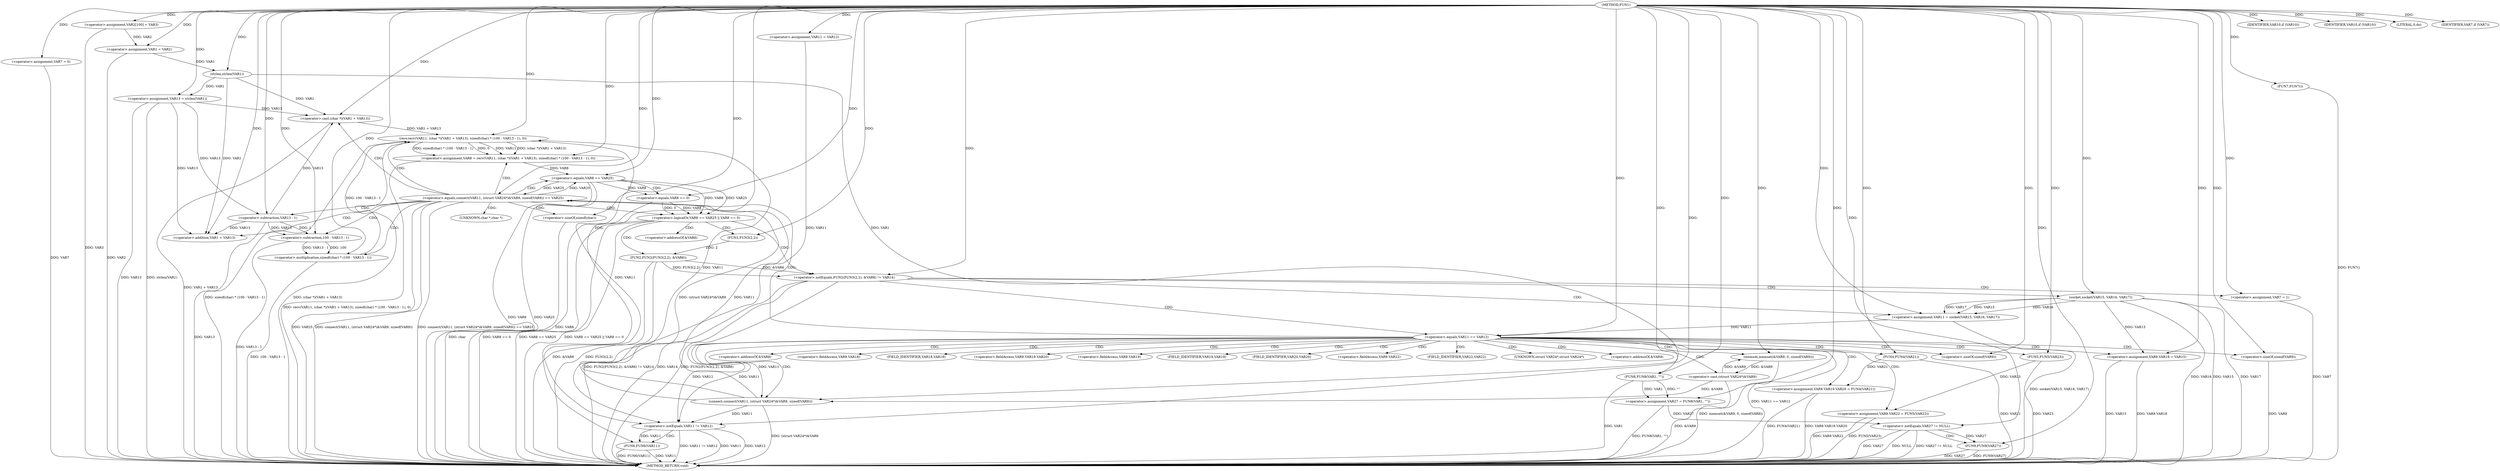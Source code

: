 digraph FUN1 {  
"1000100" [label = "(METHOD,FUN1)" ]
"1000256" [label = "(METHOD_RETURN,void)" ]
"1000104" [label = "(<operator>.assignment,VAR2[100] = VAR3)" ]
"1000107" [label = "(<operator>.assignment,VAR1 = VAR2)" ]
"1000115" [label = "(<operator>.assignment,VAR7 = 0)" ]
"1000122" [label = "(<operator>.assignment,VAR11 = VAR12)" ]
"1000126" [label = "(<operator>.assignment,VAR13 = strlen(VAR1))" ]
"1000128" [label = "(strlen,strlen(VAR1))" ]
"1000133" [label = "(<operator>.notEquals,FUN2(FUN3(2,2), &VAR6) != VAR14)" ]
"1000134" [label = "(FUN2,FUN2(FUN3(2,2), &VAR6))" ]
"1000135" [label = "(FUN3,FUN3(2,2))" ]
"1000143" [label = "(<operator>.assignment,VAR7 = 1)" ]
"1000146" [label = "(<operator>.assignment,VAR11 = socket(VAR15, VAR16, VAR17))" ]
"1000148" [label = "(socket,socket(VAR15, VAR16, VAR17))" ]
"1000153" [label = "(<operator>.equals,VAR11 == VAR12)" ]
"1000158" [label = "(memset,memset(&VAR9, 0, sizeof(VAR9)))" ]
"1000162" [label = "(<operator>.sizeOf,sizeof(VAR9))" ]
"1000164" [label = "(<operator>.assignment,VAR9.VAR18 = VAR15)" ]
"1000169" [label = "(<operator>.assignment,VAR9.VAR19.VAR20 = FUN4(VAR21))" ]
"1000175" [label = "(FUN4,FUN4(VAR21))" ]
"1000177" [label = "(<operator>.assignment,VAR9.VAR22 = FUN5(VAR23))" ]
"1000181" [label = "(FUN5,FUN5(VAR23))" ]
"1000184" [label = "(<operator>.equals,connect(VAR11, (struct VAR24*)&VAR9, sizeof(VAR9)) == VAR25)" ]
"1000185" [label = "(connect,connect(VAR11, (struct VAR24*)&VAR9, sizeof(VAR9)))" ]
"1000187" [label = "(<operator>.cast,(struct VAR24*)&VAR9)" ]
"1000191" [label = "(<operator>.sizeOf,sizeof(VAR9))" ]
"1000196" [label = "(<operator>.assignment,VAR8 = recv(VAR11, (char *)(VAR1 + VAR13), sizeof(char) * (100 - VAR13 - 1), 0))" ]
"1000198" [label = "(recv,recv(VAR11, (char *)(VAR1 + VAR13), sizeof(char) * (100 - VAR13 - 1), 0))" ]
"1000200" [label = "(<operator>.cast,(char *)(VAR1 + VAR13))" ]
"1000202" [label = "(<operator>.addition,VAR1 + VAR13)" ]
"1000205" [label = "(<operator>.multiplication,sizeof(char) * (100 - VAR13 - 1))" ]
"1000206" [label = "(<operator>.sizeOf,sizeof(char))" ]
"1000208" [label = "(<operator>.subtraction,100 - VAR13 - 1)" ]
"1000210" [label = "(<operator>.subtraction,VAR13 - 1)" ]
"1000215" [label = "(<operator>.logicalOr,VAR8 == VAR25 || VAR8 == 0)" ]
"1000216" [label = "(<operator>.equals,VAR8 == VAR25)" ]
"1000219" [label = "(<operator>.equals,VAR8 == 0)" ]
"1000225" [label = "(IDENTIFIER,VAR10,if (VAR10))" ]
"1000228" [label = "(IDENTIFIER,VAR10,if (VAR10))" ]
"1000230" [label = "(LITERAL,0,do)" ]
"1000232" [label = "(<operator>.notEquals,VAR11 != VAR12)" ]
"1000236" [label = "(FUN6,FUN6(VAR11))" ]
"1000239" [label = "(IDENTIFIER,VAR7,if (VAR7))" ]
"1000241" [label = "(FUN7,FUN7())" ]
"1000244" [label = "(<operator>.assignment,VAR27 = FUN8(VAR1, \"\"))" ]
"1000246" [label = "(FUN8,FUN8(VAR1, \"\"))" ]
"1000250" [label = "(<operator>.notEquals,VAR27 != NULL)" ]
"1000254" [label = "(FUN9,FUN9(VAR27))" ]
"1000138" [label = "(<operator>.addressOf,&VAR6)" ]
"1000159" [label = "(<operator>.addressOf,&VAR9)" ]
"1000165" [label = "(<operator>.fieldAccess,VAR9.VAR18)" ]
"1000167" [label = "(FIELD_IDENTIFIER,VAR18,VAR18)" ]
"1000170" [label = "(<operator>.fieldAccess,VAR9.VAR19.VAR20)" ]
"1000171" [label = "(<operator>.fieldAccess,VAR9.VAR19)" ]
"1000173" [label = "(FIELD_IDENTIFIER,VAR19,VAR19)" ]
"1000174" [label = "(FIELD_IDENTIFIER,VAR20,VAR20)" ]
"1000178" [label = "(<operator>.fieldAccess,VAR9.VAR22)" ]
"1000180" [label = "(FIELD_IDENTIFIER,VAR22,VAR22)" ]
"1000188" [label = "(UNKNOWN,struct VAR24*,struct VAR24*)" ]
"1000189" [label = "(<operator>.addressOf,&VAR9)" ]
"1000201" [label = "(UNKNOWN,char *,char *)" ]
  "1000185" -> "1000256"  [ label = "DDG: (struct VAR24*)&VAR9"] 
  "1000250" -> "1000256"  [ label = "DDG: VAR27"] 
  "1000236" -> "1000256"  [ label = "DDG: VAR11"] 
  "1000184" -> "1000256"  [ label = "DDG: connect(VAR11, (struct VAR24*)&VAR9, sizeof(VAR9))"] 
  "1000215" -> "1000256"  [ label = "DDG: VAR8 == 0"] 
  "1000177" -> "1000256"  [ label = "DDG: FUN5(VAR23)"] 
  "1000133" -> "1000256"  [ label = "DDG: FUN2(FUN3(2,2), &VAR6) != VAR14"] 
  "1000232" -> "1000256"  [ label = "DDG: VAR11 != VAR12"] 
  "1000198" -> "1000256"  [ label = "DDG: sizeof(char) * (100 - VAR13 - 1)"] 
  "1000181" -> "1000256"  [ label = "DDG: VAR23"] 
  "1000177" -> "1000256"  [ label = "DDG: VAR9.VAR22"] 
  "1000164" -> "1000256"  [ label = "DDG: VAR15"] 
  "1000208" -> "1000256"  [ label = "DDG: VAR13 - 1"] 
  "1000236" -> "1000256"  [ label = "DDG: FUN6(VAR11)"] 
  "1000148" -> "1000256"  [ label = "DDG: VAR17"] 
  "1000232" -> "1000256"  [ label = "DDG: VAR11"] 
  "1000198" -> "1000256"  [ label = "DDG: (char *)(VAR1 + VAR13)"] 
  "1000215" -> "1000256"  [ label = "DDG: VAR8 == VAR25"] 
  "1000254" -> "1000256"  [ label = "DDG: VAR27"] 
  "1000216" -> "1000256"  [ label = "DDG: VAR8"] 
  "1000254" -> "1000256"  [ label = "DDG: FUN9(VAR27)"] 
  "1000187" -> "1000256"  [ label = "DDG: &VAR9"] 
  "1000133" -> "1000256"  [ label = "DDG: VAR14"] 
  "1000184" -> "1000256"  [ label = "DDG: connect(VAR11, (struct VAR24*)&VAR9, sizeof(VAR9)) == VAR25"] 
  "1000250" -> "1000256"  [ label = "DDG: NULL"] 
  "1000158" -> "1000256"  [ label = "DDG: memset(&VAR9, 0, sizeof(VAR9))"] 
  "1000143" -> "1000256"  [ label = "DDG: VAR7"] 
  "1000133" -> "1000256"  [ label = "DDG: FUN2(FUN3(2,2), &VAR6)"] 
  "1000216" -> "1000256"  [ label = "DDG: VAR25"] 
  "1000205" -> "1000256"  [ label = "DDG: 100 - VAR13 - 1"] 
  "1000148" -> "1000256"  [ label = "DDG: VAR15"] 
  "1000146" -> "1000256"  [ label = "DDG: socket(VAR15, VAR16, VAR17)"] 
  "1000175" -> "1000256"  [ label = "DDG: VAR21"] 
  "1000206" -> "1000256"  [ label = "DDG: char"] 
  "1000126" -> "1000256"  [ label = "DDG: VAR13"] 
  "1000153" -> "1000256"  [ label = "DDG: VAR11 == VAR12"] 
  "1000134" -> "1000256"  [ label = "DDG: FUN3(2,2)"] 
  "1000184" -> "1000256"  [ label = "DDG: VAR25"] 
  "1000210" -> "1000256"  [ label = "DDG: VAR13"] 
  "1000232" -> "1000256"  [ label = "DDG: VAR12"] 
  "1000219" -> "1000256"  [ label = "DDG: VAR8"] 
  "1000215" -> "1000256"  [ label = "DDG: VAR8 == VAR25 || VAR8 == 0"] 
  "1000169" -> "1000256"  [ label = "DDG: VAR9.VAR19.VAR20"] 
  "1000148" -> "1000256"  [ label = "DDG: VAR16"] 
  "1000126" -> "1000256"  [ label = "DDG: strlen(VAR1)"] 
  "1000250" -> "1000256"  [ label = "DDG: VAR27 != NULL"] 
  "1000134" -> "1000256"  [ label = "DDG: &VAR6"] 
  "1000244" -> "1000256"  [ label = "DDG: FUN8(VAR1, \"\")"] 
  "1000241" -> "1000256"  [ label = "DDG: FUN7()"] 
  "1000115" -> "1000256"  [ label = "DDG: VAR7"] 
  "1000191" -> "1000256"  [ label = "DDG: VAR9"] 
  "1000104" -> "1000256"  [ label = "DDG: VAR3"] 
  "1000169" -> "1000256"  [ label = "DDG: FUN4(VAR21)"] 
  "1000107" -> "1000256"  [ label = "DDG: VAR2"] 
  "1000246" -> "1000256"  [ label = "DDG: VAR1"] 
  "1000200" -> "1000256"  [ label = "DDG: VAR1 + VAR13"] 
  "1000196" -> "1000256"  [ label = "DDG: recv(VAR11, (char *)(VAR1 + VAR13), sizeof(char) * (100 - VAR13 - 1), 0)"] 
  "1000164" -> "1000256"  [ label = "DDG: VAR9.VAR18"] 
  "1000100" -> "1000104"  [ label = "DDG: "] 
  "1000104" -> "1000107"  [ label = "DDG: VAR2"] 
  "1000100" -> "1000107"  [ label = "DDG: "] 
  "1000100" -> "1000115"  [ label = "DDG: "] 
  "1000100" -> "1000122"  [ label = "DDG: "] 
  "1000128" -> "1000126"  [ label = "DDG: VAR1"] 
  "1000100" -> "1000126"  [ label = "DDG: "] 
  "1000107" -> "1000128"  [ label = "DDG: VAR1"] 
  "1000100" -> "1000128"  [ label = "DDG: "] 
  "1000134" -> "1000133"  [ label = "DDG: FUN3(2,2)"] 
  "1000134" -> "1000133"  [ label = "DDG: &VAR6"] 
  "1000135" -> "1000134"  [ label = "DDG: 2"] 
  "1000100" -> "1000135"  [ label = "DDG: "] 
  "1000100" -> "1000133"  [ label = "DDG: "] 
  "1000100" -> "1000143"  [ label = "DDG: "] 
  "1000148" -> "1000146"  [ label = "DDG: VAR15"] 
  "1000148" -> "1000146"  [ label = "DDG: VAR16"] 
  "1000148" -> "1000146"  [ label = "DDG: VAR17"] 
  "1000100" -> "1000146"  [ label = "DDG: "] 
  "1000100" -> "1000148"  [ label = "DDG: "] 
  "1000146" -> "1000153"  [ label = "DDG: VAR11"] 
  "1000100" -> "1000153"  [ label = "DDG: "] 
  "1000187" -> "1000158"  [ label = "DDG: &VAR9"] 
  "1000100" -> "1000158"  [ label = "DDG: "] 
  "1000100" -> "1000162"  [ label = "DDG: "] 
  "1000148" -> "1000164"  [ label = "DDG: VAR15"] 
  "1000100" -> "1000164"  [ label = "DDG: "] 
  "1000175" -> "1000169"  [ label = "DDG: VAR21"] 
  "1000100" -> "1000175"  [ label = "DDG: "] 
  "1000181" -> "1000177"  [ label = "DDG: VAR23"] 
  "1000100" -> "1000181"  [ label = "DDG: "] 
  "1000185" -> "1000184"  [ label = "DDG: VAR11"] 
  "1000185" -> "1000184"  [ label = "DDG: (struct VAR24*)&VAR9"] 
  "1000153" -> "1000185"  [ label = "DDG: VAR11"] 
  "1000100" -> "1000185"  [ label = "DDG: "] 
  "1000187" -> "1000185"  [ label = "DDG: &VAR9"] 
  "1000158" -> "1000187"  [ label = "DDG: &VAR9"] 
  "1000100" -> "1000191"  [ label = "DDG: "] 
  "1000216" -> "1000184"  [ label = "DDG: VAR25"] 
  "1000100" -> "1000184"  [ label = "DDG: "] 
  "1000198" -> "1000196"  [ label = "DDG: VAR11"] 
  "1000198" -> "1000196"  [ label = "DDG: (char *)(VAR1 + VAR13)"] 
  "1000198" -> "1000196"  [ label = "DDG: sizeof(char) * (100 - VAR13 - 1)"] 
  "1000198" -> "1000196"  [ label = "DDG: 0"] 
  "1000100" -> "1000196"  [ label = "DDG: "] 
  "1000185" -> "1000198"  [ label = "DDG: VAR11"] 
  "1000100" -> "1000198"  [ label = "DDG: "] 
  "1000200" -> "1000198"  [ label = "DDG: VAR1 + VAR13"] 
  "1000128" -> "1000200"  [ label = "DDG: VAR1"] 
  "1000100" -> "1000200"  [ label = "DDG: "] 
  "1000126" -> "1000200"  [ label = "DDG: VAR13"] 
  "1000210" -> "1000200"  [ label = "DDG: VAR13"] 
  "1000128" -> "1000202"  [ label = "DDG: VAR1"] 
  "1000100" -> "1000202"  [ label = "DDG: "] 
  "1000126" -> "1000202"  [ label = "DDG: VAR13"] 
  "1000210" -> "1000202"  [ label = "DDG: VAR13"] 
  "1000205" -> "1000198"  [ label = "DDG: 100 - VAR13 - 1"] 
  "1000100" -> "1000205"  [ label = "DDG: "] 
  "1000100" -> "1000206"  [ label = "DDG: "] 
  "1000208" -> "1000205"  [ label = "DDG: 100"] 
  "1000208" -> "1000205"  [ label = "DDG: VAR13 - 1"] 
  "1000100" -> "1000208"  [ label = "DDG: "] 
  "1000210" -> "1000208"  [ label = "DDG: VAR13"] 
  "1000210" -> "1000208"  [ label = "DDG: 1"] 
  "1000100" -> "1000210"  [ label = "DDG: "] 
  "1000126" -> "1000210"  [ label = "DDG: VAR13"] 
  "1000216" -> "1000215"  [ label = "DDG: VAR8"] 
  "1000216" -> "1000215"  [ label = "DDG: VAR25"] 
  "1000196" -> "1000216"  [ label = "DDG: VAR8"] 
  "1000100" -> "1000216"  [ label = "DDG: "] 
  "1000184" -> "1000216"  [ label = "DDG: VAR25"] 
  "1000219" -> "1000215"  [ label = "DDG: VAR8"] 
  "1000219" -> "1000215"  [ label = "DDG: 0"] 
  "1000216" -> "1000219"  [ label = "DDG: VAR8"] 
  "1000100" -> "1000219"  [ label = "DDG: "] 
  "1000100" -> "1000225"  [ label = "DDG: "] 
  "1000100" -> "1000228"  [ label = "DDG: "] 
  "1000100" -> "1000230"  [ label = "DDG: "] 
  "1000185" -> "1000232"  [ label = "DDG: VAR11"] 
  "1000122" -> "1000232"  [ label = "DDG: VAR11"] 
  "1000153" -> "1000232"  [ label = "DDG: VAR11"] 
  "1000198" -> "1000232"  [ label = "DDG: VAR11"] 
  "1000100" -> "1000232"  [ label = "DDG: "] 
  "1000153" -> "1000232"  [ label = "DDG: VAR12"] 
  "1000232" -> "1000236"  [ label = "DDG: VAR11"] 
  "1000100" -> "1000236"  [ label = "DDG: "] 
  "1000100" -> "1000239"  [ label = "DDG: "] 
  "1000100" -> "1000241"  [ label = "DDG: "] 
  "1000246" -> "1000244"  [ label = "DDG: VAR1"] 
  "1000246" -> "1000244"  [ label = "DDG: \"\""] 
  "1000100" -> "1000244"  [ label = "DDG: "] 
  "1000128" -> "1000246"  [ label = "DDG: VAR1"] 
  "1000100" -> "1000246"  [ label = "DDG: "] 
  "1000244" -> "1000250"  [ label = "DDG: VAR27"] 
  "1000100" -> "1000250"  [ label = "DDG: "] 
  "1000250" -> "1000254"  [ label = "DDG: VAR27"] 
  "1000100" -> "1000254"  [ label = "DDG: "] 
  "1000133" -> "1000153"  [ label = "CDG: "] 
  "1000133" -> "1000148"  [ label = "CDG: "] 
  "1000133" -> "1000143"  [ label = "CDG: "] 
  "1000133" -> "1000146"  [ label = "CDG: "] 
  "1000153" -> "1000164"  [ label = "CDG: "] 
  "1000153" -> "1000174"  [ label = "CDG: "] 
  "1000153" -> "1000191"  [ label = "CDG: "] 
  "1000153" -> "1000180"  [ label = "CDG: "] 
  "1000153" -> "1000165"  [ label = "CDG: "] 
  "1000153" -> "1000189"  [ label = "CDG: "] 
  "1000153" -> "1000169"  [ label = "CDG: "] 
  "1000153" -> "1000178"  [ label = "CDG: "] 
  "1000153" -> "1000188"  [ label = "CDG: "] 
  "1000153" -> "1000159"  [ label = "CDG: "] 
  "1000153" -> "1000167"  [ label = "CDG: "] 
  "1000153" -> "1000173"  [ label = "CDG: "] 
  "1000153" -> "1000158"  [ label = "CDG: "] 
  "1000153" -> "1000175"  [ label = "CDG: "] 
  "1000153" -> "1000170"  [ label = "CDG: "] 
  "1000153" -> "1000171"  [ label = "CDG: "] 
  "1000153" -> "1000184"  [ label = "CDG: "] 
  "1000153" -> "1000177"  [ label = "CDG: "] 
  "1000153" -> "1000162"  [ label = "CDG: "] 
  "1000153" -> "1000187"  [ label = "CDG: "] 
  "1000153" -> "1000181"  [ label = "CDG: "] 
  "1000153" -> "1000185"  [ label = "CDG: "] 
  "1000184" -> "1000200"  [ label = "CDG: "] 
  "1000184" -> "1000208"  [ label = "CDG: "] 
  "1000184" -> "1000216"  [ label = "CDG: "] 
  "1000184" -> "1000196"  [ label = "CDG: "] 
  "1000184" -> "1000210"  [ label = "CDG: "] 
  "1000184" -> "1000215"  [ label = "CDG: "] 
  "1000184" -> "1000206"  [ label = "CDG: "] 
  "1000184" -> "1000205"  [ label = "CDG: "] 
  "1000184" -> "1000201"  [ label = "CDG: "] 
  "1000184" -> "1000202"  [ label = "CDG: "] 
  "1000184" -> "1000198"  [ label = "CDG: "] 
  "1000215" -> "1000135"  [ label = "CDG: "] 
  "1000215" -> "1000133"  [ label = "CDG: "] 
  "1000215" -> "1000138"  [ label = "CDG: "] 
  "1000215" -> "1000134"  [ label = "CDG: "] 
  "1000216" -> "1000219"  [ label = "CDG: "] 
  "1000232" -> "1000236"  [ label = "CDG: "] 
  "1000250" -> "1000254"  [ label = "CDG: "] 
}
